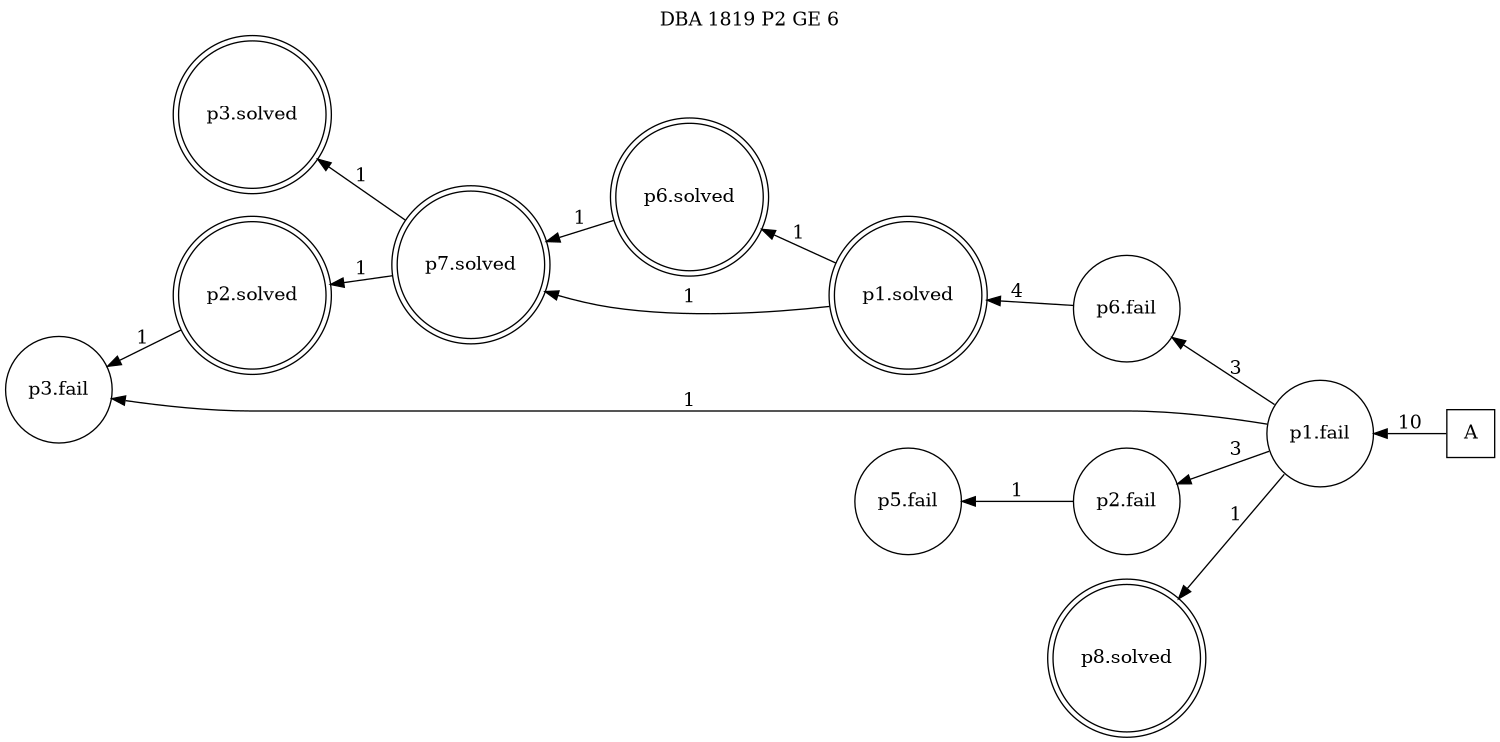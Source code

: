 digraph DBA_1819_P2_GE_6_GOOD {
labelloc="tl"
label= " DBA 1819 P2 GE 6 "
rankdir="RL";
graph [ size=" 10 , 10 !"]

"A" [shape="square" label="A"]
"p1.fail" [shape="circle" label="p1.fail"]
"p6.fail" [shape="circle" label="p6.fail"]
"p1.solved" [shape="doublecircle" label="p1.solved"]
"p6.solved" [shape="doublecircle" label="p6.solved"]
"p7.solved" [shape="doublecircle" label="p7.solved"]
"p3.solved" [shape="doublecircle" label="p3.solved"]
"p2.solved" [shape="doublecircle" label="p2.solved"]
"p3.fail" [shape="circle" label="p3.fail"]
"p2.fail" [shape="circle" label="p2.fail"]
"p5.fail" [shape="circle" label="p5.fail"]
"p8.solved" [shape="doublecircle" label="p8.solved"]
"A" -> "p1.fail" [ label=10]
"p1.fail" -> "p6.fail" [ label=3]
"p1.fail" -> "p3.fail" [ label=1]
"p1.fail" -> "p2.fail" [ label=3]
"p1.fail" -> "p8.solved" [ label=1]
"p6.fail" -> "p1.solved" [ label=4]
"p1.solved" -> "p6.solved" [ label=1]
"p1.solved" -> "p7.solved" [ label=1]
"p6.solved" -> "p7.solved" [ label=1]
"p7.solved" -> "p3.solved" [ label=1]
"p7.solved" -> "p2.solved" [ label=1]
"p2.solved" -> "p3.fail" [ label=1]
"p2.fail" -> "p5.fail" [ label=1]
}
